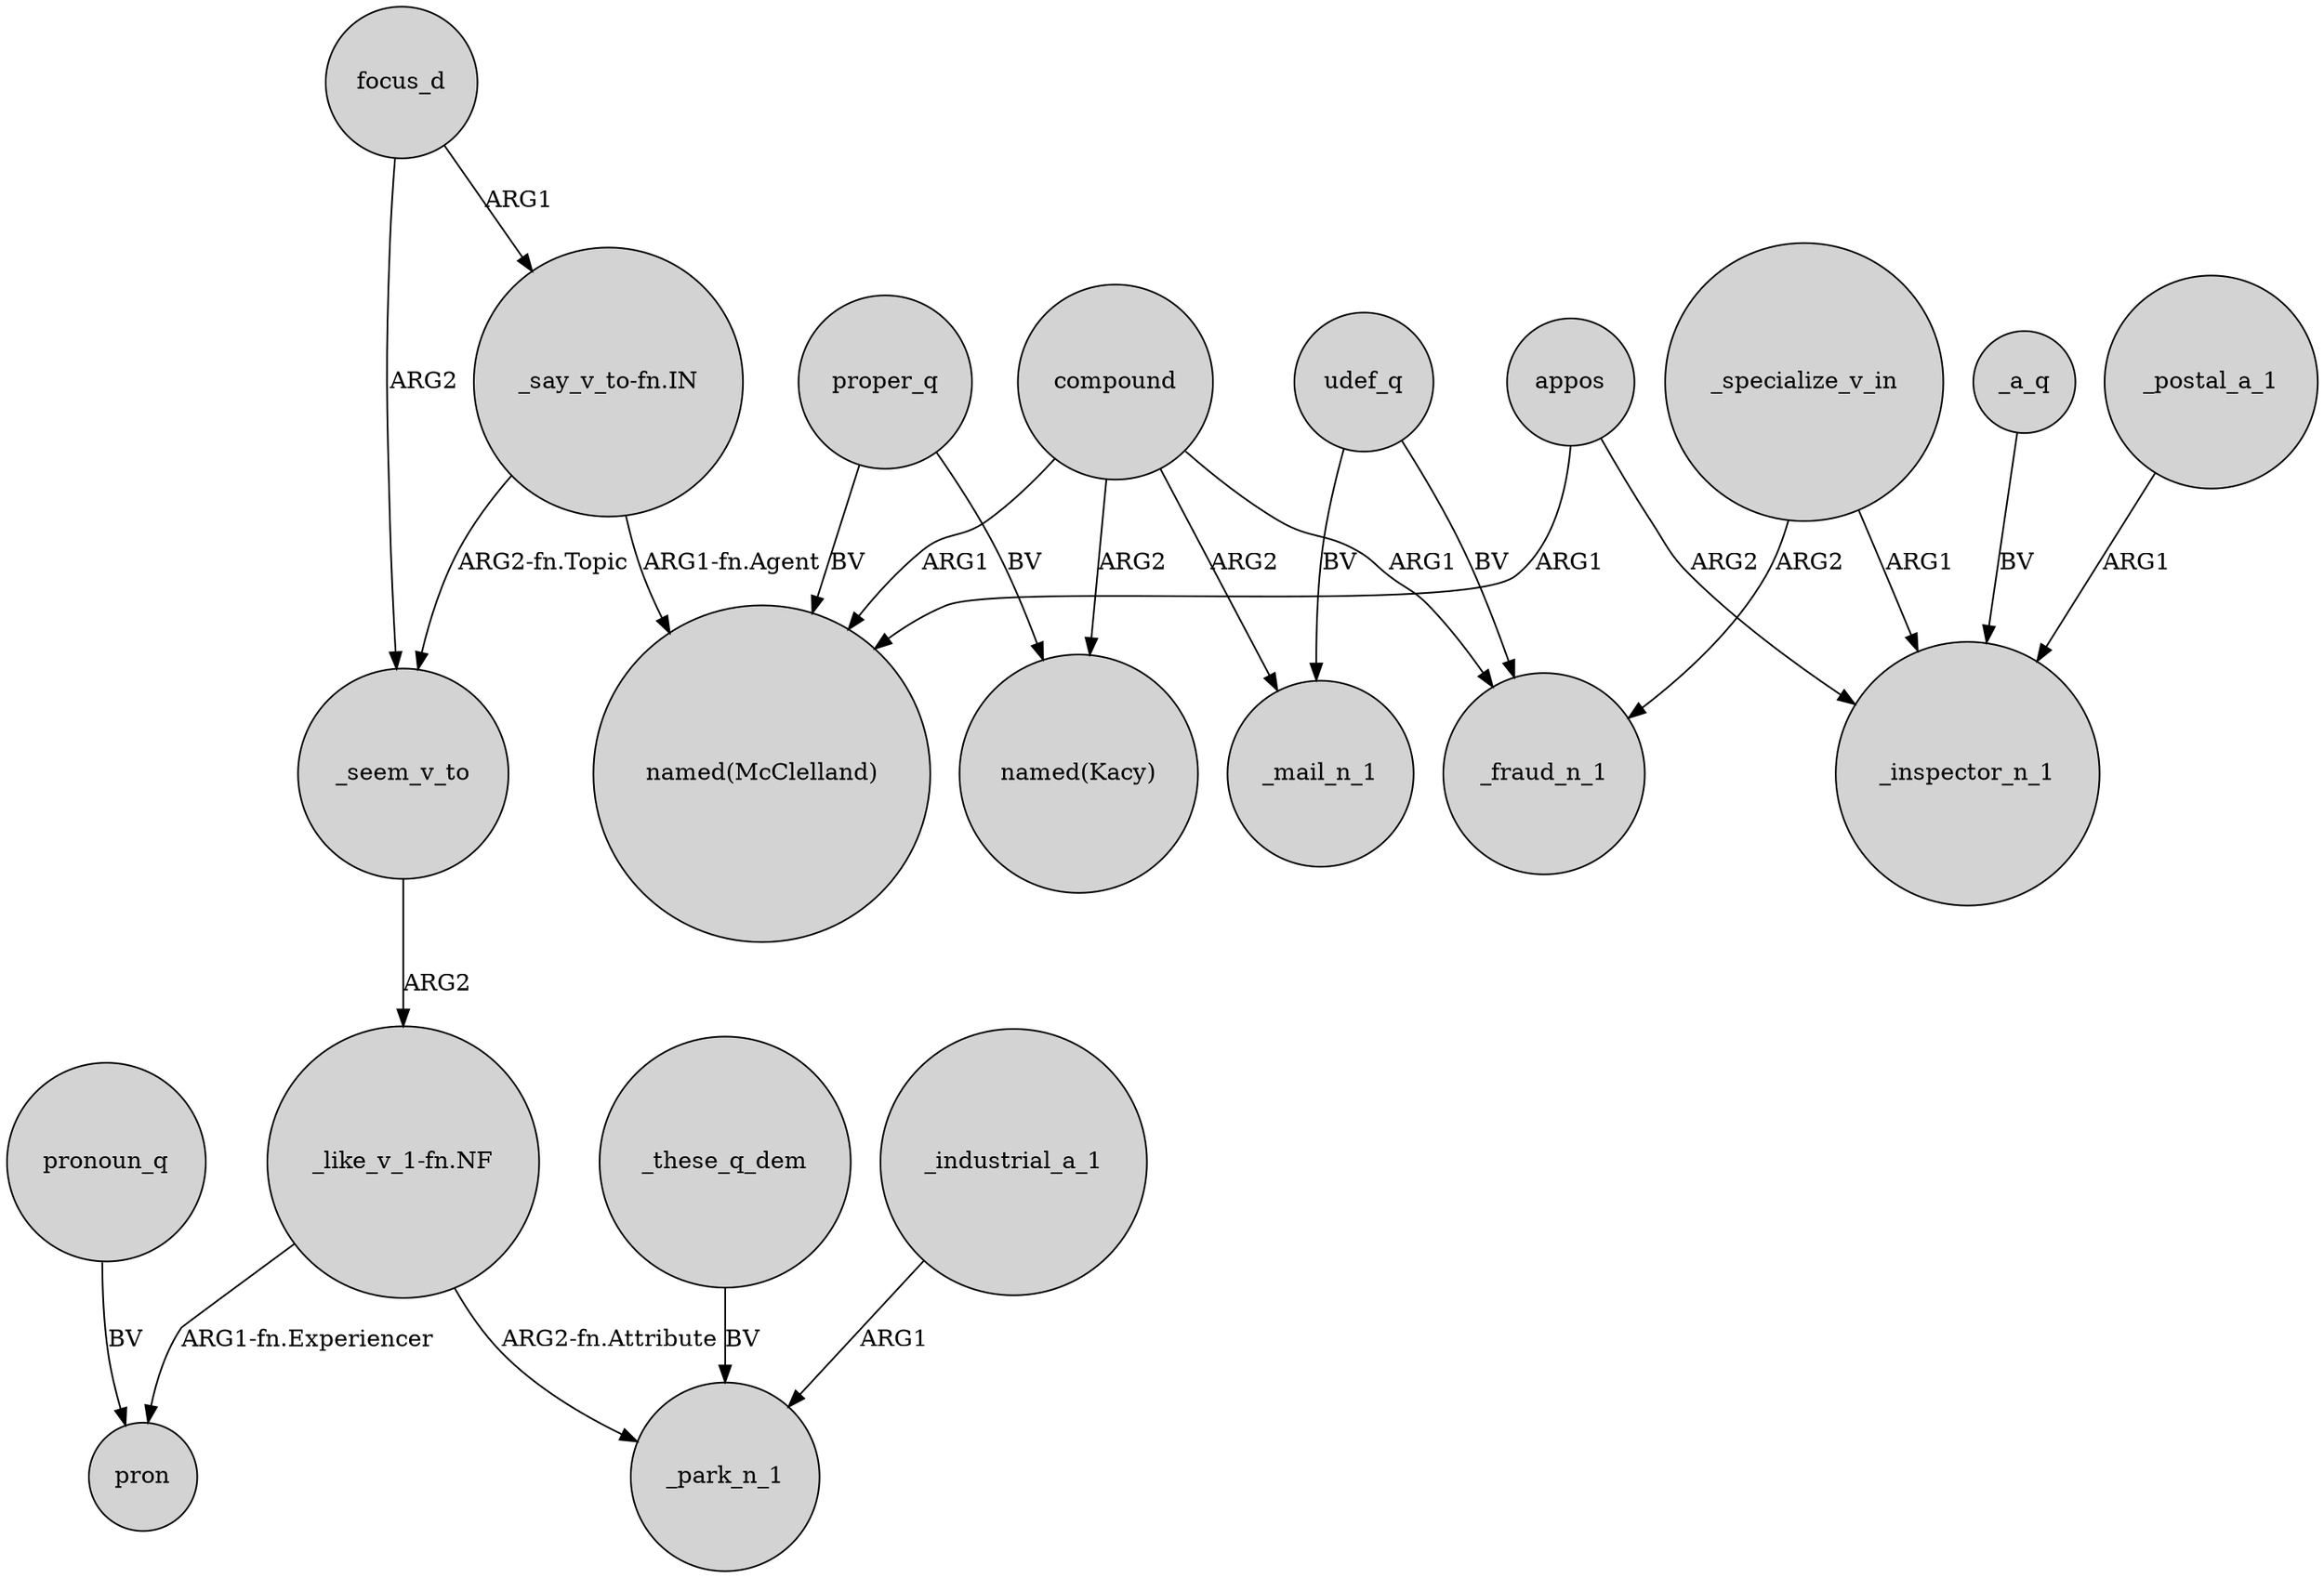 digraph {
	node [shape=circle style=filled]
	_industrial_a_1 -> _park_n_1 [label=ARG1]
	_a_q -> _inspector_n_1 [label=BV]
	_specialize_v_in -> _inspector_n_1 [label=ARG1]
	focus_d -> _seem_v_to [label=ARG2]
	_postal_a_1 -> _inspector_n_1 [label=ARG1]
	compound -> "named(McClelland)" [label=ARG1]
	"_like_v_1-fn.NF" -> _park_n_1 [label="ARG2-fn.Attribute"]
	proper_q -> "named(Kacy)" [label=BV]
	udef_q -> _fraud_n_1 [label=BV]
	pronoun_q -> pron [label=BV]
	compound -> _mail_n_1 [label=ARG2]
	udef_q -> _mail_n_1 [label=BV]
	_specialize_v_in -> _fraud_n_1 [label=ARG2]
	appos -> _inspector_n_1 [label=ARG2]
	compound -> "named(Kacy)" [label=ARG2]
	_seem_v_to -> "_like_v_1-fn.NF" [label=ARG2]
	appos -> "named(McClelland)" [label=ARG1]
	"_like_v_1-fn.NF" -> pron [label="ARG1-fn.Experiencer"]
	_these_q_dem -> _park_n_1 [label=BV]
	"_say_v_to-fn.IN" -> "named(McClelland)" [label="ARG1-fn.Agent"]
	compound -> _fraud_n_1 [label=ARG1]
	proper_q -> "named(McClelland)" [label=BV]
	"_say_v_to-fn.IN" -> _seem_v_to [label="ARG2-fn.Topic"]
	focus_d -> "_say_v_to-fn.IN" [label=ARG1]
}
